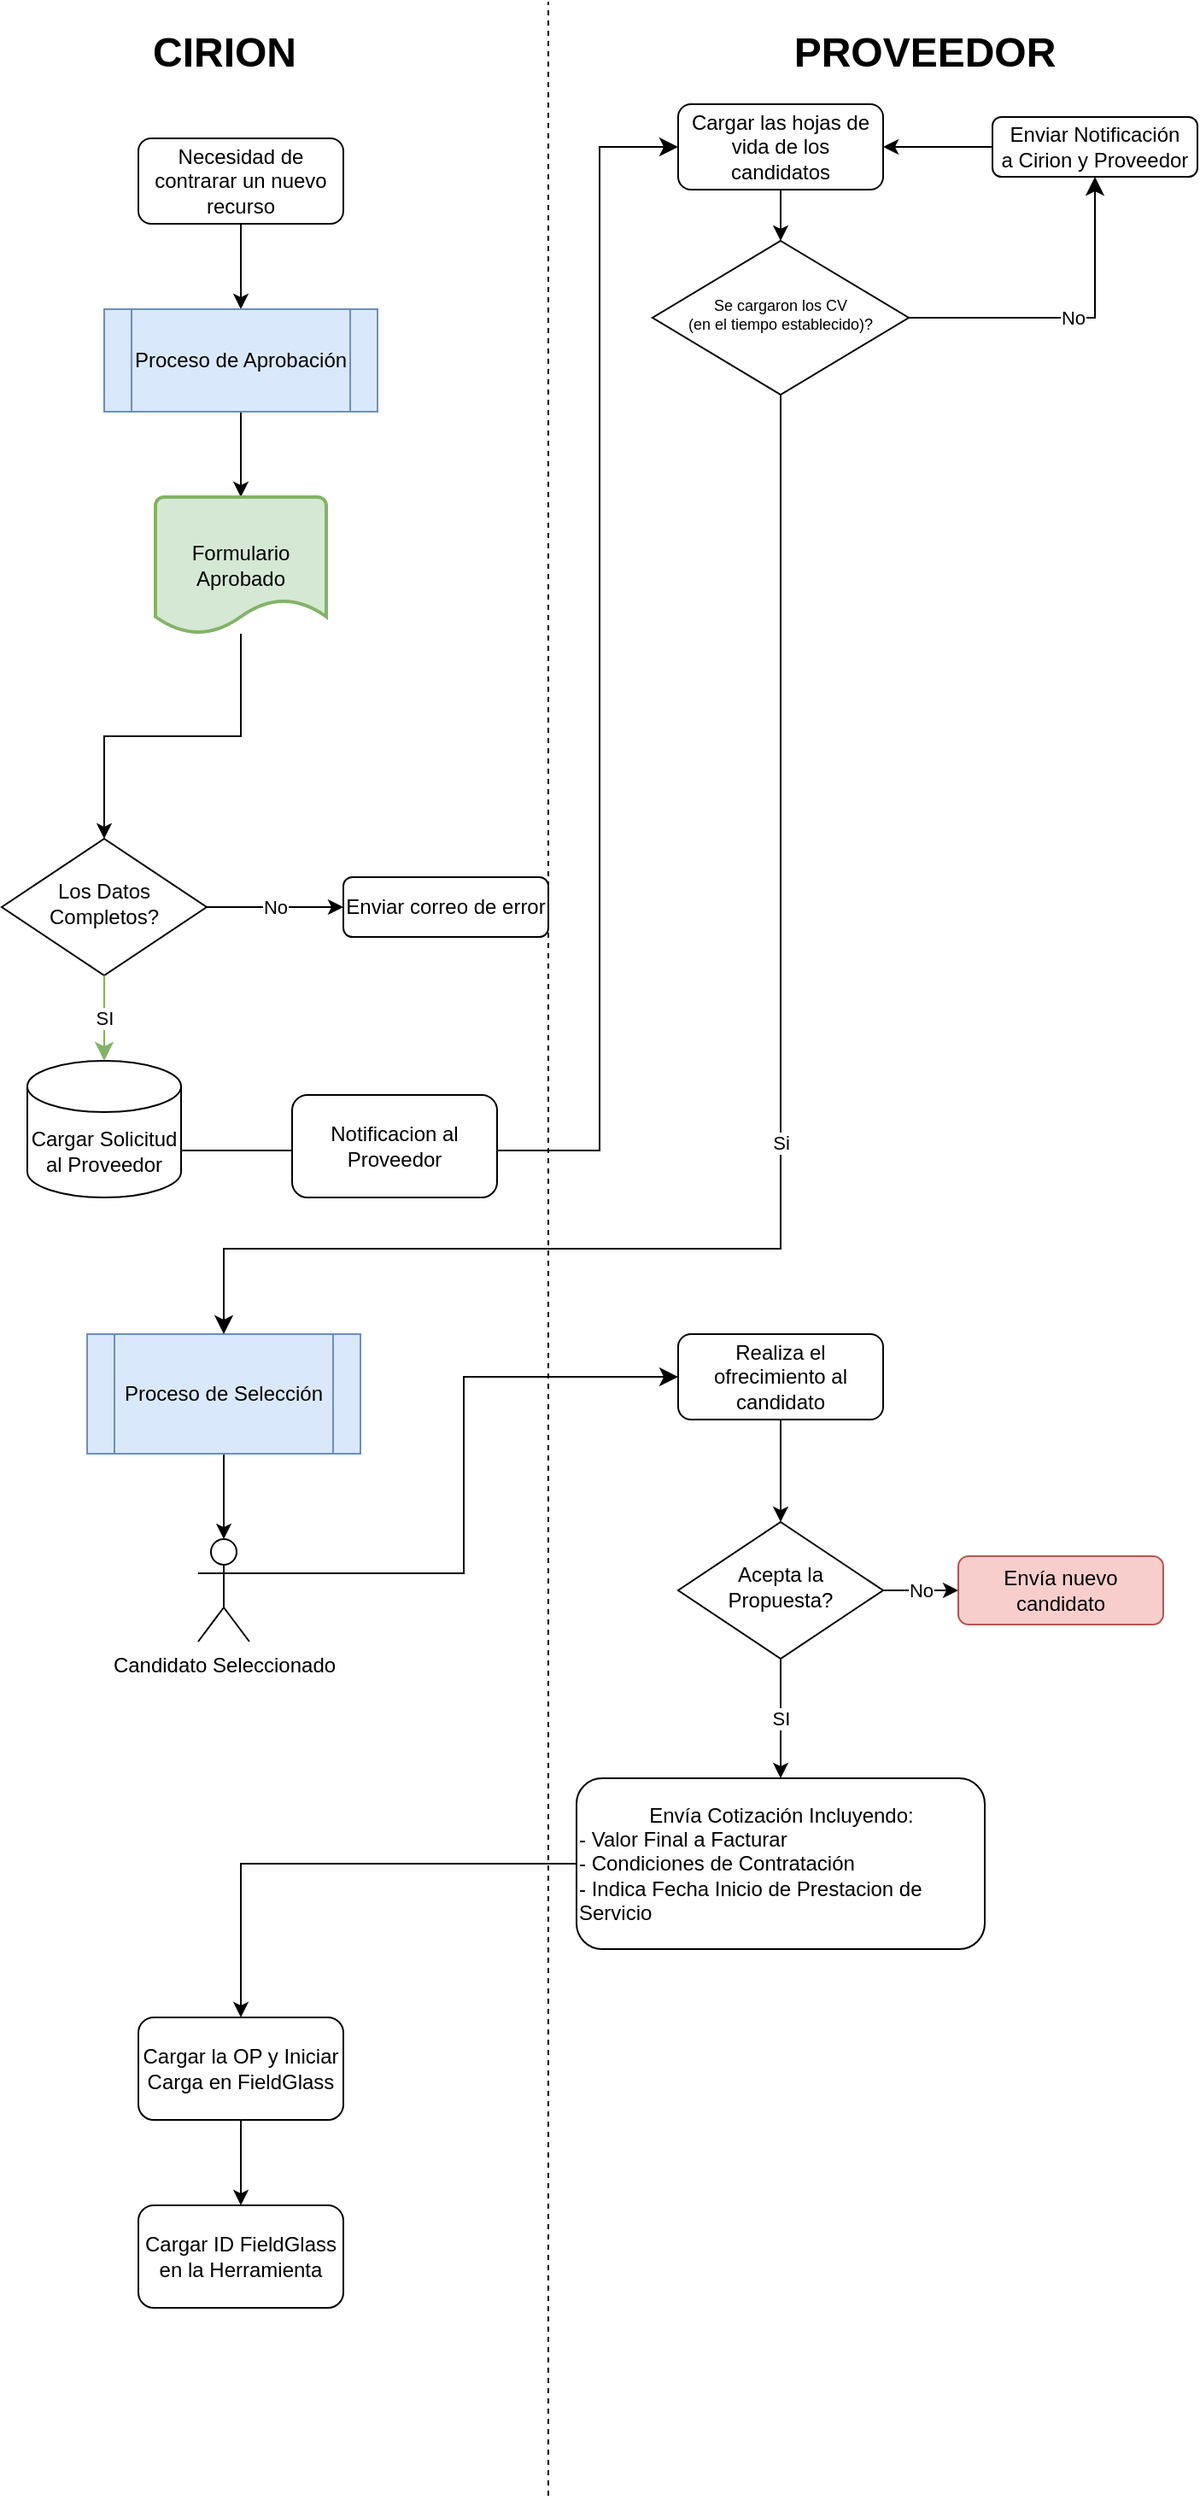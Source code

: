 <mxfile version="20.8.13" type="github">
  <diagram id="C5RBs43oDa-KdzZeNtuy" name="Page-1">
    <mxGraphModel dx="1434" dy="2764" grid="1" gridSize="10" guides="1" tooltips="1" connect="1" arrows="1" fold="1" page="1" pageScale="1" pageWidth="800" pageHeight="2000" math="0" shadow="0">
      <root>
        <mxCell id="WIyWlLk6GJQsqaUBKTNV-0" />
        <mxCell id="WIyWlLk6GJQsqaUBKTNV-1" parent="WIyWlLk6GJQsqaUBKTNV-0" />
        <mxCell id="cx7c3rj6xxl5LqJ8135P-22" style="edgeStyle=orthogonalEdgeStyle;rounded=0;orthogonalLoop=1;jettySize=auto;html=1;exitX=0.5;exitY=1;exitDx=0;exitDy=0;entryX=0.5;entryY=0;entryDx=0;entryDy=0;" edge="1" parent="WIyWlLk6GJQsqaUBKTNV-1" source="WIyWlLk6GJQsqaUBKTNV-3" target="cx7c3rj6xxl5LqJ8135P-21">
          <mxGeometry relative="1" as="geometry" />
        </mxCell>
        <mxCell id="WIyWlLk6GJQsqaUBKTNV-3" value="Necesidad de contrarar un nuevo recurso" style="rounded=1;whiteSpace=wrap;html=1;fontSize=12;glass=0;strokeWidth=1;shadow=0;" parent="WIyWlLk6GJQsqaUBKTNV-1" vertex="1">
          <mxGeometry x="140" y="-1900" width="120" height="50" as="geometry" />
        </mxCell>
        <mxCell id="cx7c3rj6xxl5LqJ8135P-25" value="No" style="edgeStyle=orthogonalEdgeStyle;rounded=0;orthogonalLoop=1;jettySize=auto;html=1;" edge="1" parent="WIyWlLk6GJQsqaUBKTNV-1" source="WIyWlLk6GJQsqaUBKTNV-6" target="YMJJve0_kKkiC92dxt4T-6">
          <mxGeometry relative="1" as="geometry" />
        </mxCell>
        <mxCell id="WIyWlLk6GJQsqaUBKTNV-6" value="Los Datos Completos?" style="rhombus;whiteSpace=wrap;html=1;shadow=0;fontFamily=Helvetica;fontSize=12;align=center;strokeWidth=1;spacing=6;spacingTop=-4;" parent="WIyWlLk6GJQsqaUBKTNV-1" vertex="1">
          <mxGeometry x="60" y="-1490" width="120" height="80" as="geometry" />
        </mxCell>
        <mxCell id="YMJJve0_kKkiC92dxt4T-6" value="Enviar correo de error" style="rounded=1;whiteSpace=wrap;html=1;" parent="WIyWlLk6GJQsqaUBKTNV-1" vertex="1">
          <mxGeometry x="260" y="-1467.5" width="120" height="35" as="geometry" />
        </mxCell>
        <mxCell id="YMJJve0_kKkiC92dxt4T-10" value="Cargar Solicitud al Proveedor" style="shape=cylinder3;whiteSpace=wrap;html=1;boundedLbl=1;backgroundOutline=1;size=15;" parent="WIyWlLk6GJQsqaUBKTNV-1" vertex="1">
          <mxGeometry x="75" y="-1360" width="90" height="80" as="geometry" />
        </mxCell>
        <mxCell id="YMJJve0_kKkiC92dxt4T-13" value="SI" style="edgeStyle=elbowEdgeStyle;elbow=vertical;endArrow=classic;html=1;curved=0;rounded=0;endSize=8;startSize=8;exitX=0.5;exitY=1;exitDx=0;exitDy=0;entryX=0.5;entryY=0;entryDx=0;entryDy=0;entryPerimeter=0;fillColor=#d5e8d4;strokeColor=#82b366;" parent="WIyWlLk6GJQsqaUBKTNV-1" source="WIyWlLk6GJQsqaUBKTNV-6" target="YMJJve0_kKkiC92dxt4T-10" edge="1">
          <mxGeometry width="50" height="50" relative="1" as="geometry">
            <mxPoint x="530" y="-1320" as="sourcePoint" />
            <mxPoint x="580" y="-1370" as="targetPoint" />
          </mxGeometry>
        </mxCell>
        <mxCell id="YMJJve0_kKkiC92dxt4T-15" value="&lt;b&gt;&lt;font style=&quot;font-size: 24px;&quot;&gt;CIRION&lt;/font&gt;&lt;/b&gt;" style="text;html=1;align=center;verticalAlign=middle;resizable=0;points=[];autosize=1;strokeColor=none;fillColor=none;" parent="WIyWlLk6GJQsqaUBKTNV-1" vertex="1">
          <mxGeometry x="135" y="-1970" width="110" height="40" as="geometry" />
        </mxCell>
        <mxCell id="YMJJve0_kKkiC92dxt4T-19" value="&lt;b&gt;&lt;font style=&quot;font-size: 24px;&quot;&gt;PROVEEDOR&lt;/font&gt;&lt;/b&gt;" style="text;html=1;align=center;verticalAlign=middle;resizable=0;points=[];autosize=1;strokeColor=none;fillColor=none;" parent="WIyWlLk6GJQsqaUBKTNV-1" vertex="1">
          <mxGeometry x="510" y="-1970" width="180" height="40" as="geometry" />
        </mxCell>
        <mxCell id="YMJJve0_kKkiC92dxt4T-20" value="" style="edgeStyle=elbowEdgeStyle;elbow=horizontal;endArrow=classic;html=1;curved=0;rounded=0;endSize=8;startSize=8;fontSize=24;exitX=1;exitY=0;exitDx=0;exitDy=52.5;exitPerimeter=0;entryX=0;entryY=0.5;entryDx=0;entryDy=0;" parent="WIyWlLk6GJQsqaUBKTNV-1" source="YMJJve0_kKkiC92dxt4T-10" target="YMJJve0_kKkiC92dxt4T-21" edge="1">
          <mxGeometry width="50" height="50" relative="1" as="geometry">
            <mxPoint x="230" y="-1530" as="sourcePoint" />
            <mxPoint x="460" y="-1900" as="targetPoint" />
            <Array as="points">
              <mxPoint x="410" y="-1600" />
            </Array>
          </mxGeometry>
        </mxCell>
        <mxCell id="YMJJve0_kKkiC92dxt4T-21" value="Cargar las hojas de vida de los candidatos" style="rounded=1;whiteSpace=wrap;html=1;fontSize=12;glass=0;strokeWidth=1;shadow=0;" parent="WIyWlLk6GJQsqaUBKTNV-1" vertex="1">
          <mxGeometry x="456" y="-1920" width="120" height="50" as="geometry" />
        </mxCell>
        <mxCell id="YMJJve0_kKkiC92dxt4T-22" value="Se cargaron los CV &lt;br&gt;(en el tiempo establecido)?" style="rhombus;whiteSpace=wrap;html=1;shadow=0;fontFamily=Helvetica;fontSize=9;align=center;strokeWidth=1;spacing=6;spacingTop=-4;" parent="WIyWlLk6GJQsqaUBKTNV-1" vertex="1">
          <mxGeometry x="441" y="-1840" width="150" height="90" as="geometry" />
        </mxCell>
        <mxCell id="YMJJve0_kKkiC92dxt4T-23" value="" style="endArrow=classic;html=1;rounded=0;fontSize=24;exitX=0.5;exitY=1;exitDx=0;exitDy=0;entryX=0.5;entryY=0;entryDx=0;entryDy=0;" parent="WIyWlLk6GJQsqaUBKTNV-1" source="YMJJve0_kKkiC92dxt4T-21" target="YMJJve0_kKkiC92dxt4T-22" edge="1">
          <mxGeometry width="50" height="50" relative="1" as="geometry">
            <mxPoint x="526" y="-1650" as="sourcePoint" />
            <mxPoint x="576" y="-1700" as="targetPoint" />
          </mxGeometry>
        </mxCell>
        <mxCell id="YMJJve0_kKkiC92dxt4T-24" value="Enviar Notificación&lt;br&gt;a Cirion y Proveedor" style="rounded=1;whiteSpace=wrap;html=1;" parent="WIyWlLk6GJQsqaUBKTNV-1" vertex="1">
          <mxGeometry x="640" y="-1912.5" width="120" height="35" as="geometry" />
        </mxCell>
        <mxCell id="YMJJve0_kKkiC92dxt4T-27" value="" style="endArrow=classic;html=1;rounded=0;fontSize=9;exitX=0;exitY=0.5;exitDx=0;exitDy=0;entryX=1;entryY=0.5;entryDx=0;entryDy=0;" parent="WIyWlLk6GJQsqaUBKTNV-1" source="YMJJve0_kKkiC92dxt4T-24" target="YMJJve0_kKkiC92dxt4T-21" edge="1">
          <mxGeometry width="50" height="50" relative="1" as="geometry">
            <mxPoint x="526" y="-1660" as="sourcePoint" />
            <mxPoint x="576" y="-1710" as="targetPoint" />
          </mxGeometry>
        </mxCell>
        <mxCell id="cx7c3rj6xxl5LqJ8135P-4" style="edgeStyle=orthogonalEdgeStyle;rounded=0;orthogonalLoop=1;jettySize=auto;html=1;exitX=0.5;exitY=1;exitDx=0;exitDy=0;" edge="1" parent="WIyWlLk6GJQsqaUBKTNV-1" source="YMJJve0_kKkiC92dxt4T-28" target="cx7c3rj6xxl5LqJ8135P-5">
          <mxGeometry relative="1" as="geometry">
            <mxPoint x="190" y="-1100" as="targetPoint" />
          </mxGeometry>
        </mxCell>
        <mxCell id="YMJJve0_kKkiC92dxt4T-28" value="Proceso de Selección" style="shape=process;whiteSpace=wrap;html=1;backgroundOutline=1;fontSize=12;fillColor=#dae8fc;strokeColor=#6c8ebf;" parent="WIyWlLk6GJQsqaUBKTNV-1" vertex="1">
          <mxGeometry x="110" y="-1200" width="160" height="70" as="geometry" />
        </mxCell>
        <mxCell id="YMJJve0_kKkiC92dxt4T-30" value="" style="endArrow=none;dashed=1;html=1;rounded=0;fontSize=12;" parent="WIyWlLk6GJQsqaUBKTNV-1" edge="1">
          <mxGeometry width="50" height="50" relative="1" as="geometry">
            <mxPoint x="380" y="-520" as="sourcePoint" />
            <mxPoint x="380" y="-1980" as="targetPoint" />
          </mxGeometry>
        </mxCell>
        <mxCell id="cx7c3rj6xxl5LqJ8135P-2" value="Si" style="edgeStyle=elbowEdgeStyle;elbow=vertical;endArrow=classic;html=1;curved=0;rounded=0;endSize=8;startSize=8;exitX=0.5;exitY=1;exitDx=0;exitDy=0;entryX=0.5;entryY=0;entryDx=0;entryDy=0;" edge="1" parent="WIyWlLk6GJQsqaUBKTNV-1" source="YMJJve0_kKkiC92dxt4T-22" target="YMJJve0_kKkiC92dxt4T-28">
          <mxGeometry width="50" height="50" relative="1" as="geometry">
            <mxPoint x="420" y="-1600" as="sourcePoint" />
            <mxPoint x="370" y="-1550" as="targetPoint" />
            <Array as="points">
              <mxPoint x="320" y="-1250" />
            </Array>
          </mxGeometry>
        </mxCell>
        <mxCell id="cx7c3rj6xxl5LqJ8135P-5" value="Candidato Seleccionado" style="shape=umlActor;verticalLabelPosition=bottom;verticalAlign=top;html=1;outlineConnect=0;" vertex="1" parent="WIyWlLk6GJQsqaUBKTNV-1">
          <mxGeometry x="175" y="-1080" width="30" height="60" as="geometry" />
        </mxCell>
        <mxCell id="cx7c3rj6xxl5LqJ8135P-12" style="edgeStyle=orthogonalEdgeStyle;rounded=0;orthogonalLoop=1;jettySize=auto;html=1;entryX=0.5;entryY=0;entryDx=0;entryDy=0;" edge="1" parent="WIyWlLk6GJQsqaUBKTNV-1" source="cx7c3rj6xxl5LqJ8135P-6" target="cx7c3rj6xxl5LqJ8135P-11">
          <mxGeometry relative="1" as="geometry" />
        </mxCell>
        <mxCell id="cx7c3rj6xxl5LqJ8135P-6" value="Realiza el ofrecimiento al candidato" style="rounded=1;whiteSpace=wrap;html=1;fontSize=12;glass=0;strokeWidth=1;shadow=0;" vertex="1" parent="WIyWlLk6GJQsqaUBKTNV-1">
          <mxGeometry x="456" y="-1200" width="120" height="50" as="geometry" />
        </mxCell>
        <mxCell id="cx7c3rj6xxl5LqJ8135P-10" value="" style="edgeStyle=elbowEdgeStyle;elbow=horizontal;endArrow=classic;html=1;curved=0;rounded=0;endSize=8;startSize=8;entryX=0;entryY=0.5;entryDx=0;entryDy=0;exitX=1;exitY=0.333;exitDx=0;exitDy=0;exitPerimeter=0;" edge="1" parent="WIyWlLk6GJQsqaUBKTNV-1" source="cx7c3rj6xxl5LqJ8135P-5" target="cx7c3rj6xxl5LqJ8135P-6">
          <mxGeometry width="50" height="50" relative="1" as="geometry">
            <mxPoint x="265" y="-1290" as="sourcePoint" />
            <mxPoint x="315" y="-1340" as="targetPoint" />
          </mxGeometry>
        </mxCell>
        <mxCell id="cx7c3rj6xxl5LqJ8135P-16" value="No" style="edgeStyle=orthogonalEdgeStyle;rounded=0;orthogonalLoop=1;jettySize=auto;html=1;exitX=1;exitY=0.5;exitDx=0;exitDy=0;entryX=0;entryY=0.5;entryDx=0;entryDy=0;" edge="1" parent="WIyWlLk6GJQsqaUBKTNV-1" source="cx7c3rj6xxl5LqJ8135P-11" target="cx7c3rj6xxl5LqJ8135P-15">
          <mxGeometry relative="1" as="geometry" />
        </mxCell>
        <mxCell id="cx7c3rj6xxl5LqJ8135P-20" value="SI" style="edgeStyle=orthogonalEdgeStyle;rounded=0;orthogonalLoop=1;jettySize=auto;html=1;entryX=0.5;entryY=0;entryDx=0;entryDy=0;" edge="1" parent="WIyWlLk6GJQsqaUBKTNV-1" source="cx7c3rj6xxl5LqJ8135P-11" target="cx7c3rj6xxl5LqJ8135P-19">
          <mxGeometry relative="1" as="geometry" />
        </mxCell>
        <mxCell id="cx7c3rj6xxl5LqJ8135P-11" value="Acepta la Propuesta?" style="rhombus;whiteSpace=wrap;html=1;shadow=0;fontFamily=Helvetica;fontSize=12;align=center;strokeWidth=1;spacing=6;spacingTop=-4;" vertex="1" parent="WIyWlLk6GJQsqaUBKTNV-1">
          <mxGeometry x="456" y="-1090" width="120" height="80" as="geometry" />
        </mxCell>
        <mxCell id="cx7c3rj6xxl5LqJ8135P-15" value="Envía nuevo candidato" style="rounded=1;whiteSpace=wrap;html=1;fillColor=#f8cecc;strokeColor=#b85450;" vertex="1" parent="WIyWlLk6GJQsqaUBKTNV-1">
          <mxGeometry x="620" y="-1070" width="120" height="40" as="geometry" />
        </mxCell>
        <mxCell id="cx7c3rj6xxl5LqJ8135P-18" value="No" style="edgeStyle=segmentEdgeStyle;endArrow=classic;html=1;curved=0;rounded=0;endSize=8;startSize=8;entryX=0.5;entryY=1;entryDx=0;entryDy=0;exitX=1;exitY=0.5;exitDx=0;exitDy=0;" edge="1" parent="WIyWlLk6GJQsqaUBKTNV-1" source="YMJJve0_kKkiC92dxt4T-22" target="YMJJve0_kKkiC92dxt4T-24">
          <mxGeometry width="50" height="50" relative="1" as="geometry">
            <mxPoint x="591" y="-1790" as="sourcePoint" />
            <mxPoint x="701" y="-1877.5" as="targetPoint" />
          </mxGeometry>
        </mxCell>
        <mxCell id="cx7c3rj6xxl5LqJ8135P-30" style="edgeStyle=orthogonalEdgeStyle;rounded=0;orthogonalLoop=1;jettySize=auto;html=1;" edge="1" parent="WIyWlLk6GJQsqaUBKTNV-1" source="cx7c3rj6xxl5LqJ8135P-19" target="cx7c3rj6xxl5LqJ8135P-29">
          <mxGeometry relative="1" as="geometry" />
        </mxCell>
        <mxCell id="cx7c3rj6xxl5LqJ8135P-19" value="Envía Cotización Incluyendo:&lt;br&gt;&lt;div style=&quot;text-align: left;&quot;&gt;&lt;span style=&quot;background-color: initial;&quot;&gt;- Valor Final a Facturar&lt;/span&gt;&lt;/div&gt;&lt;div style=&quot;text-align: left;&quot;&gt;&lt;span style=&quot;background-color: initial;&quot;&gt;- Condiciones de Contratación&lt;/span&gt;&lt;/div&gt;&lt;div style=&quot;text-align: left;&quot;&gt;&lt;span style=&quot;background-color: initial;&quot;&gt;- Indica Fecha Inicio de Prestacion de Servicio&lt;/span&gt;&lt;/div&gt;" style="rounded=1;whiteSpace=wrap;html=1;" vertex="1" parent="WIyWlLk6GJQsqaUBKTNV-1">
          <mxGeometry x="396.5" y="-940" width="239" height="100" as="geometry" />
        </mxCell>
        <mxCell id="cx7c3rj6xxl5LqJ8135P-26" style="edgeStyle=orthogonalEdgeStyle;rounded=0;orthogonalLoop=1;jettySize=auto;html=1;entryX=0.5;entryY=0;entryDx=0;entryDy=0;entryPerimeter=0;" edge="1" parent="WIyWlLk6GJQsqaUBKTNV-1" source="cx7c3rj6xxl5LqJ8135P-21" target="cx7c3rj6xxl5LqJ8135P-23">
          <mxGeometry relative="1" as="geometry" />
        </mxCell>
        <mxCell id="cx7c3rj6xxl5LqJ8135P-21" value="Proceso de Aprobación" style="shape=process;whiteSpace=wrap;html=1;backgroundOutline=1;fontSize=12;fillColor=#dae8fc;strokeColor=#6c8ebf;" vertex="1" parent="WIyWlLk6GJQsqaUBKTNV-1">
          <mxGeometry x="120" y="-1800" width="160" height="60" as="geometry" />
        </mxCell>
        <mxCell id="cx7c3rj6xxl5LqJ8135P-24" style="edgeStyle=orthogonalEdgeStyle;rounded=0;orthogonalLoop=1;jettySize=auto;html=1;" edge="1" parent="WIyWlLk6GJQsqaUBKTNV-1" source="cx7c3rj6xxl5LqJ8135P-23" target="WIyWlLk6GJQsqaUBKTNV-6">
          <mxGeometry relative="1" as="geometry" />
        </mxCell>
        <mxCell id="cx7c3rj6xxl5LqJ8135P-23" value="Formulario&lt;br&gt;Aprobado" style="strokeWidth=2;html=1;shape=mxgraph.flowchart.document2;whiteSpace=wrap;size=0.25;fillColor=#d5e8d4;strokeColor=#82b366;" vertex="1" parent="WIyWlLk6GJQsqaUBKTNV-1">
          <mxGeometry x="150" y="-1690" width="100" height="80" as="geometry" />
        </mxCell>
        <mxCell id="cx7c3rj6xxl5LqJ8135P-27" value="Notificacion al Proveedor" style="rounded=1;whiteSpace=wrap;html=1;" vertex="1" parent="WIyWlLk6GJQsqaUBKTNV-1">
          <mxGeometry x="230" y="-1340" width="120" height="60" as="geometry" />
        </mxCell>
        <mxCell id="cx7c3rj6xxl5LqJ8135P-32" style="edgeStyle=orthogonalEdgeStyle;rounded=0;orthogonalLoop=1;jettySize=auto;html=1;" edge="1" parent="WIyWlLk6GJQsqaUBKTNV-1" source="cx7c3rj6xxl5LqJ8135P-29" target="cx7c3rj6xxl5LqJ8135P-31">
          <mxGeometry relative="1" as="geometry" />
        </mxCell>
        <mxCell id="cx7c3rj6xxl5LqJ8135P-29" value="Cargar la OP y Iniciar Carga en FieldGlass" style="rounded=1;whiteSpace=wrap;html=1;" vertex="1" parent="WIyWlLk6GJQsqaUBKTNV-1">
          <mxGeometry x="140" y="-800" width="120" height="60" as="geometry" />
        </mxCell>
        <mxCell id="cx7c3rj6xxl5LqJ8135P-31" value="Cargar ID FieldGlass en la Herramienta" style="rounded=1;whiteSpace=wrap;html=1;" vertex="1" parent="WIyWlLk6GJQsqaUBKTNV-1">
          <mxGeometry x="140" y="-690" width="120" height="60" as="geometry" />
        </mxCell>
      </root>
    </mxGraphModel>
  </diagram>
</mxfile>
